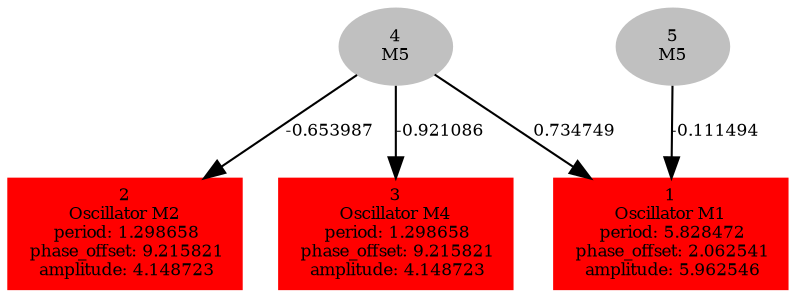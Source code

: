  digraph g{ forcelabels=true;
1 [label=<1<BR />Oscillator M1<BR /> period: 5.828472<BR /> phase_offset: 2.062541<BR /> amplitude: 5.962546>, shape=box,color=red,style=filled,fontsize=8];2 [label=<2<BR />Oscillator M2<BR /> period: 1.298658<BR /> phase_offset: 9.215821<BR /> amplitude: 4.148723>, shape=box,color=red,style=filled,fontsize=8];3 [label=<3<BR />Oscillator M4<BR /> period: 1.298658<BR /> phase_offset: 9.215821<BR /> amplitude: 4.148723>, shape=box,color=red,style=filled,fontsize=8];4[label=<4<BR/>M5>,color="grey",style=filled,fontsize=8];
5[label=<5<BR/>M5>,color="grey",style=filled,fontsize=8];
4 -> 1[label="0.734749 ",fontsize="8"];
4 -> 2[label="-0.653987 ",fontsize="8"];
4 -> 3[label="-0.921086 ",fontsize="8"];
5 -> 1[label="-0.111494 ",fontsize="8"];
 }

